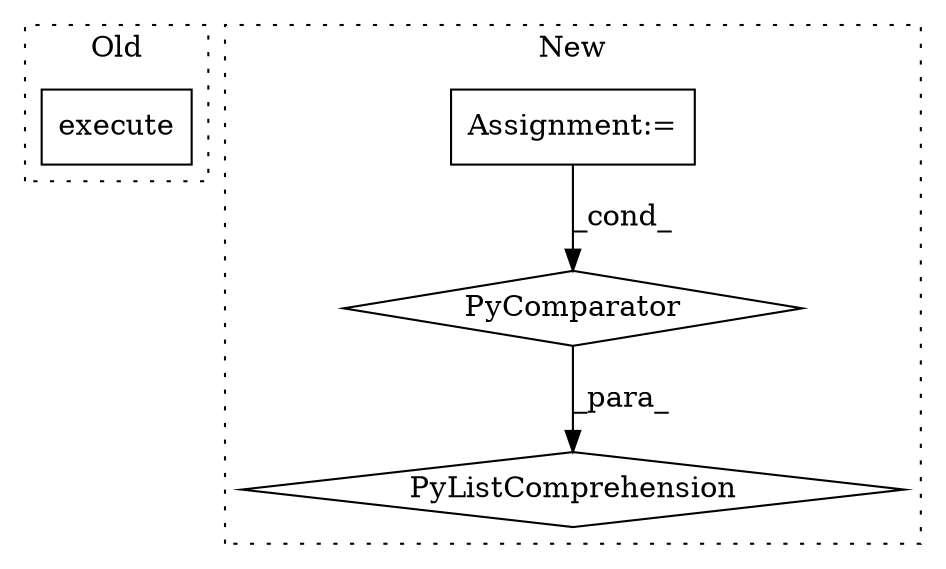 digraph G {
subgraph cluster0 {
1 [label="execute" a="32" s="5474" l="9" shape="box"];
label = "Old";
style="dotted";
}
subgraph cluster1 {
2 [label="PyComparator" a="113" s="6541" l="56" shape="diamond"];
3 [label="PyListComprehension" a="109" s="6447" l="158" shape="diamond"];
4 [label="Assignment:=" a="7" s="6541" l="56" shape="box"];
label = "New";
style="dotted";
}
2 -> 3 [label="_para_"];
4 -> 2 [label="_cond_"];
}